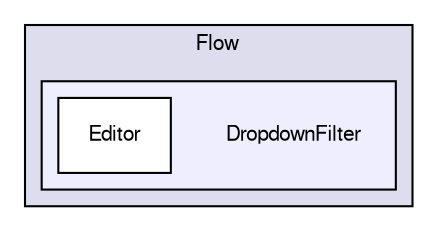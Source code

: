 digraph "DropdownFilter" {
  compound=true
  node [ fontsize="10", fontname="FreeSans"];
  edge [ labelfontsize="10", labelfontname="FreeSans"];
  subgraph clusterdir_f2161341da0c2838c2d943d4603ba5b1 {
    graph [ bgcolor="#ddddee", pencolor="black", label="Flow" fontname="FreeSans", fontsize="10", URL="dir_f2161341da0c2838c2d943d4603ba5b1.html"]
  subgraph clusterdir_4e211b8c366a8c0517042e61a10d4084 {
    graph [ bgcolor="#eeeeff", pencolor="black", label="" URL="dir_4e211b8c366a8c0517042e61a10d4084.html"];
    dir_4e211b8c366a8c0517042e61a10d4084 [shape=plaintext label="DropdownFilter"];
    dir_78191df0e79c45e3807ae602291215b1 [shape=box label="Editor" color="black" fillcolor="white" style="filled" URL="dir_78191df0e79c45e3807ae602291215b1.html"];
  }
  }
}
